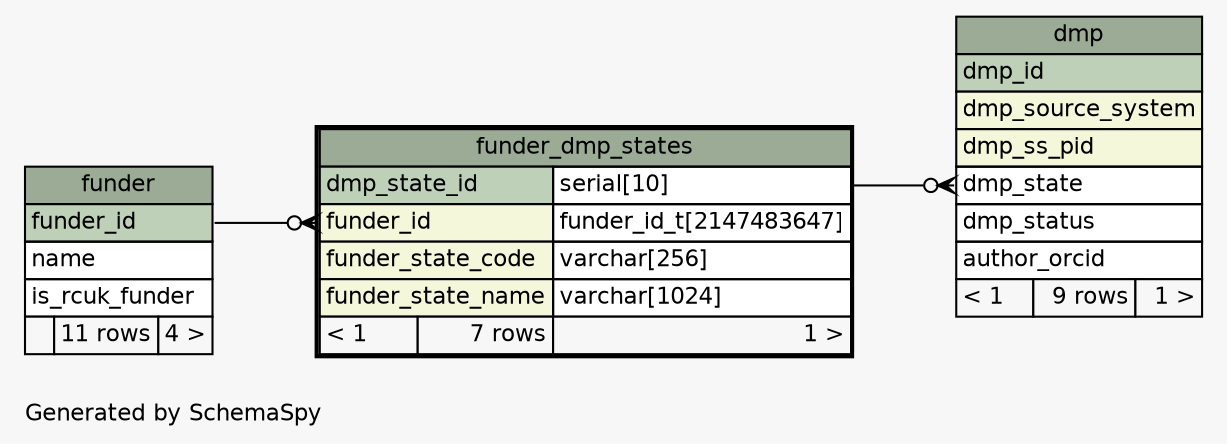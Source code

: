 // dot 2.36.0 on Linux 3.13.0-62-generic
// SchemaSpy rev 590
digraph "oneDegreeRelationshipsDiagram" {
  graph [
    rankdir="RL"
    bgcolor="#f7f7f7"
    label="\nGenerated by SchemaSpy"
    labeljust="l"
    nodesep="0.18"
    ranksep="0.46"
    fontname="Helvetica"
    fontsize="11"
  ];
  node [
    fontname="Helvetica"
    fontsize="11"
    shape="plaintext"
  ];
  edge [
    arrowsize="0.8"
  ];
  "dmp":"dmp_state":w -> "funder_dmp_states":"dmp_state_id.type":e [arrowhead=none dir=back arrowtail=crowodot];
  "funder_dmp_states":"funder_id":w -> "funder":"funder_id":e [arrowhead=none dir=back arrowtail=crowodot];
  "dmp" [
    label=<
    <TABLE BORDER="0" CELLBORDER="1" CELLSPACING="0" BGCOLOR="#ffffff">
      <TR><TD COLSPAN="3" BGCOLOR="#9bab96" ALIGN="CENTER">dmp</TD></TR>
      <TR><TD PORT="dmp_id" COLSPAN="3" BGCOLOR="#bed1b8" ALIGN="LEFT">dmp_id</TD></TR>
      <TR><TD PORT="dmp_source_system" COLSPAN="3" BGCOLOR="#f4f7da" ALIGN="LEFT">dmp_source_system</TD></TR>
      <TR><TD PORT="dmp_ss_pid" COLSPAN="3" BGCOLOR="#f4f7da" ALIGN="LEFT">dmp_ss_pid</TD></TR>
      <TR><TD PORT="dmp_state" COLSPAN="3" ALIGN="LEFT">dmp_state</TD></TR>
      <TR><TD PORT="dmp_status" COLSPAN="3" ALIGN="LEFT">dmp_status</TD></TR>
      <TR><TD PORT="author_orcid" COLSPAN="3" ALIGN="LEFT">author_orcid</TD></TR>
      <TR><TD ALIGN="LEFT" BGCOLOR="#f7f7f7">&lt; 1</TD><TD ALIGN="RIGHT" BGCOLOR="#f7f7f7">9 rows</TD><TD ALIGN="RIGHT" BGCOLOR="#f7f7f7">1 &gt;</TD></TR>
    </TABLE>>
    URL="dmp.html"
    tooltip="dmp"
  ];
  "funder" [
    label=<
    <TABLE BORDER="0" CELLBORDER="1" CELLSPACING="0" BGCOLOR="#ffffff">
      <TR><TD COLSPAN="3" BGCOLOR="#9bab96" ALIGN="CENTER">funder</TD></TR>
      <TR><TD PORT="funder_id" COLSPAN="3" BGCOLOR="#bed1b8" ALIGN="LEFT">funder_id</TD></TR>
      <TR><TD PORT="name" COLSPAN="3" ALIGN="LEFT">name</TD></TR>
      <TR><TD PORT="is_rcuk_funder" COLSPAN="3" ALIGN="LEFT">is_rcuk_funder</TD></TR>
      <TR><TD ALIGN="LEFT" BGCOLOR="#f7f7f7">  </TD><TD ALIGN="RIGHT" BGCOLOR="#f7f7f7">11 rows</TD><TD ALIGN="RIGHT" BGCOLOR="#f7f7f7">4 &gt;</TD></TR>
    </TABLE>>
    URL="funder.html"
    tooltip="funder"
  ];
  "funder_dmp_states" [
    label=<
    <TABLE BORDER="2" CELLBORDER="1" CELLSPACING="0" BGCOLOR="#ffffff">
      <TR><TD COLSPAN="3" BGCOLOR="#9bab96" ALIGN="CENTER">funder_dmp_states</TD></TR>
      <TR><TD PORT="dmp_state_id" COLSPAN="2" BGCOLOR="#bed1b8" ALIGN="LEFT">dmp_state_id</TD><TD PORT="dmp_state_id.type" ALIGN="LEFT">serial[10]</TD></TR>
      <TR><TD PORT="funder_id" COLSPAN="2" BGCOLOR="#f4f7da" ALIGN="LEFT">funder_id</TD><TD PORT="funder_id.type" ALIGN="LEFT">funder_id_t[2147483647]</TD></TR>
      <TR><TD PORT="funder_state_code" COLSPAN="2" BGCOLOR="#f4f7da" ALIGN="LEFT">funder_state_code</TD><TD PORT="funder_state_code.type" ALIGN="LEFT">varchar[256]</TD></TR>
      <TR><TD PORT="funder_state_name" COLSPAN="2" BGCOLOR="#f4f7da" ALIGN="LEFT">funder_state_name</TD><TD PORT="funder_state_name.type" ALIGN="LEFT">varchar[1024]</TD></TR>
      <TR><TD ALIGN="LEFT" BGCOLOR="#f7f7f7">&lt; 1</TD><TD ALIGN="RIGHT" BGCOLOR="#f7f7f7">7 rows</TD><TD ALIGN="RIGHT" BGCOLOR="#f7f7f7">1 &gt;</TD></TR>
    </TABLE>>
    URL="funder_dmp_states.html"
    tooltip="funder_dmp_states"
  ];
}
